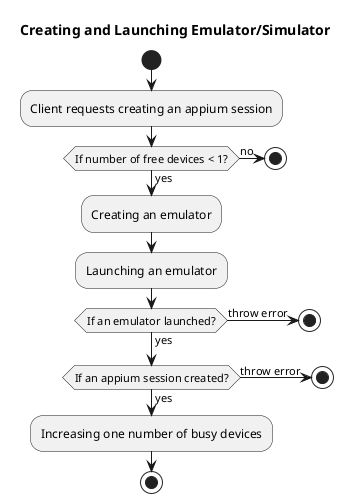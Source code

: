 @startuml
title Creating and Launching Emulator/Simulator

start
:Client requests creating an appium session;
if (If number of free devices < 1?) then (yes)
    :Creating an emulator;

else (no)
    stop
endif
:Launching an emulator;
if (If an emulator launched?) then (yes)
else (throw error)
    stop
endif

if (If an appium session created?) then (yes)
    :Increasing one number of busy devices;
    stop
else (throw error)
    stop
endif
@enduml